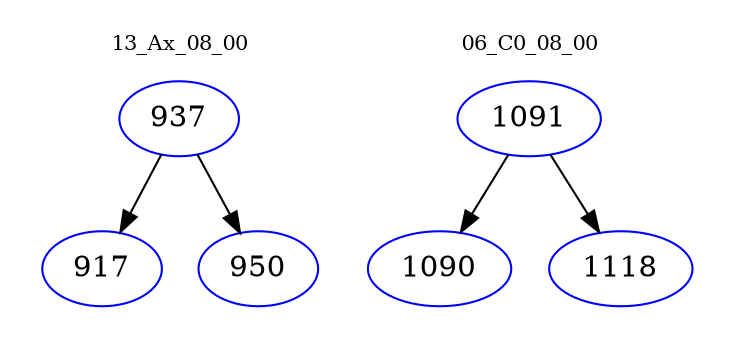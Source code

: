digraph{
subgraph cluster_0 {
color = white
label = "13_Ax_08_00";
fontsize=10;
T0_937 [label="937", color="blue"]
T0_937 -> T0_917 [color="black"]
T0_917 [label="917", color="blue"]
T0_937 -> T0_950 [color="black"]
T0_950 [label="950", color="blue"]
}
subgraph cluster_1 {
color = white
label = "06_C0_08_00";
fontsize=10;
T1_1091 [label="1091", color="blue"]
T1_1091 -> T1_1090 [color="black"]
T1_1090 [label="1090", color="blue"]
T1_1091 -> T1_1118 [color="black"]
T1_1118 [label="1118", color="blue"]
}
}
